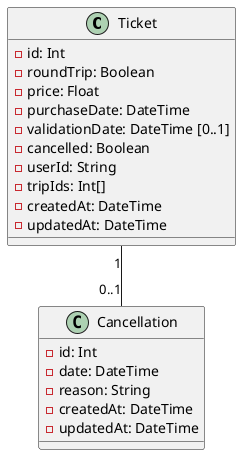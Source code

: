 @startuml payment-class

class Ticket {
  - id: Int
  - roundTrip: Boolean
  - price: Float
  - purchaseDate: DateTime
  - validationDate: DateTime [0..1]
  - cancelled: Boolean
  - userId: String
  - tripIds: Int[]
  - createdAt: DateTime
  - updatedAt: DateTime
}

class Cancellation {
  - id: Int
  - date: DateTime
  - reason: String
  - createdAt: DateTime
  - updatedAt: DateTime
}

Ticket "1" -- "0..1" Cancellation

@enduml
